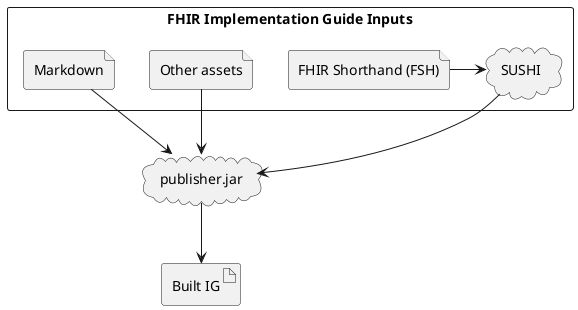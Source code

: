 @startuml
skinparam defaultFontName Arial

rectangle "FHIR Implementation Guide Inputs" {
    file other as "Other assets"
    file md as "Markdown"
    file fsh as "FHIR Shorthand (FSH)"
    cloud sushi as "SUSHI"
}
cloud publisher as "publisher.jar"
artifact built as "Built IG"

fsh -right-> sushi
sushi -down-> publisher
md -down-> publisher
other -down-> publisher
publisher -down-> built
@enduml
